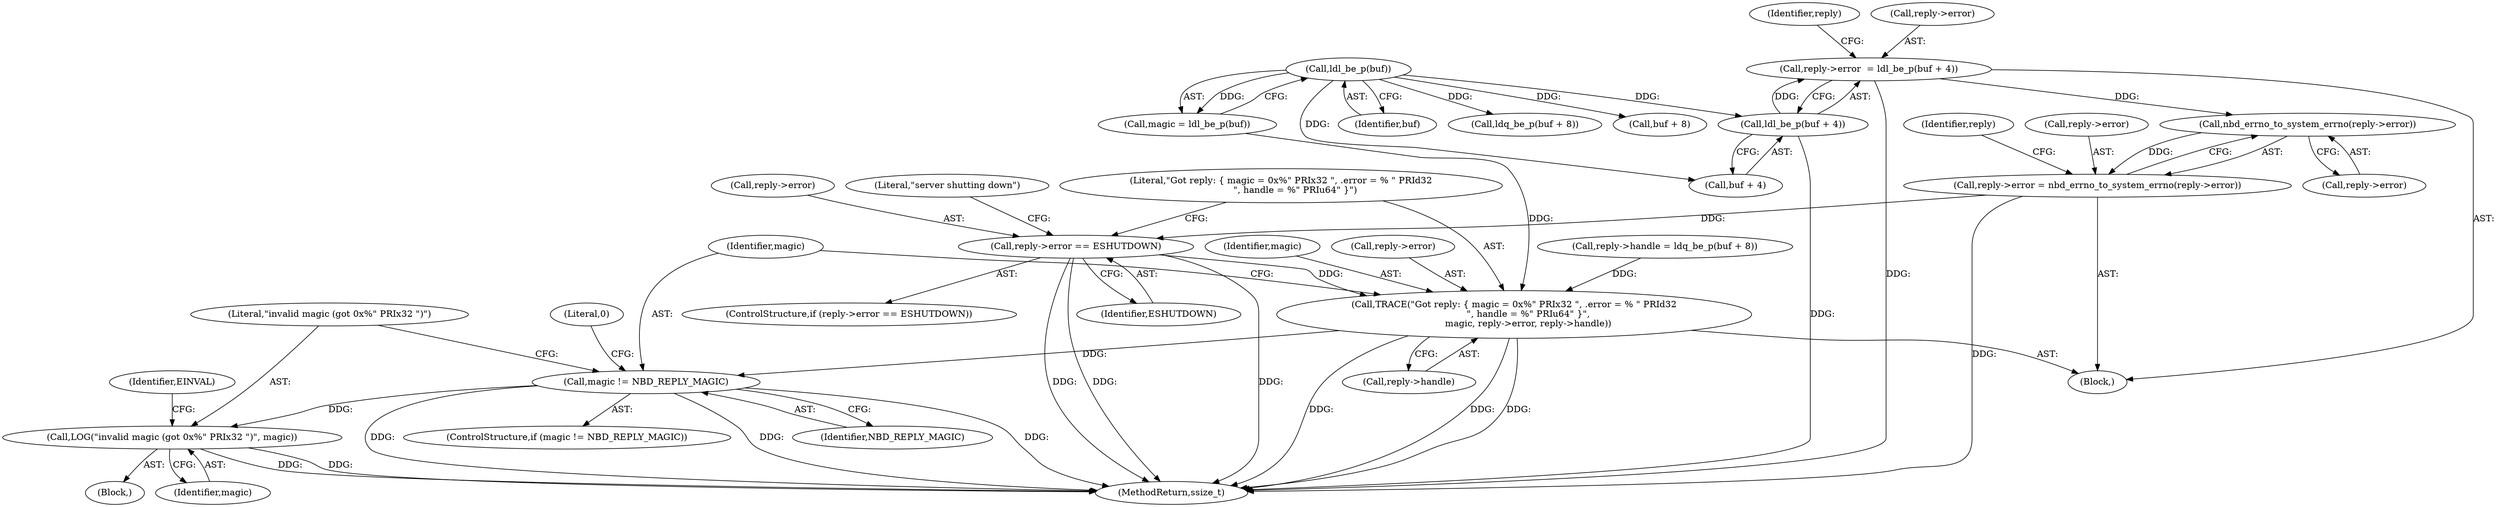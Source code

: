 digraph "0_qemu_ff82911cd3f69f028f2537825c9720ff78bc3f19_0@API" {
"1000158" [label="(Call,nbd_errno_to_system_errno(reply->error))"];
"1000138" [label="(Call,reply->error  = ldl_be_p(buf + 4))"];
"1000142" [label="(Call,ldl_be_p(buf + 4))"];
"1000136" [label="(Call,ldl_be_p(buf))"];
"1000154" [label="(Call,reply->error = nbd_errno_to_system_errno(reply->error))"];
"1000163" [label="(Call,reply->error == ESHUTDOWN)"];
"1000174" [label="(Call,TRACE(\"Got reply: { magic = 0x%\" PRIx32 \", .error = % \" PRId32\n          \", handle = %\" PRIu64\" }\",\n          magic, reply->error, reply->handle))"];
"1000184" [label="(Call,magic != NBD_REPLY_MAGIC)"];
"1000188" [label="(Call,LOG(\"invalid magic (got 0x%\" PRIx32 \")\", magic))"];
"1000105" [label="(Block,)"];
"1000164" [label="(Call,reply->error)"];
"1000185" [label="(Identifier,magic)"];
"1000163" [label="(Call,reply->error == ESHUTDOWN)"];
"1000184" [label="(Call,magic != NBD_REPLY_MAGIC)"];
"1000138" [label="(Call,reply->error  = ldl_be_p(buf + 4))"];
"1000159" [label="(Call,reply->error)"];
"1000142" [label="(Call,ldl_be_p(buf + 4))"];
"1000188" [label="(Call,LOG(\"invalid magic (got 0x%\" PRIx32 \")\", magic))"];
"1000183" [label="(ControlStructure,if (magic != NBD_REPLY_MAGIC))"];
"1000180" [label="(Call,reply->handle)"];
"1000186" [label="(Identifier,NBD_REPLY_MAGIC)"];
"1000190" [label="(Identifier,magic)"];
"1000187" [label="(Block,)"];
"1000134" [label="(Call,magic = ldl_be_p(buf))"];
"1000158" [label="(Call,nbd_errno_to_system_errno(reply->error))"];
"1000151" [label="(Call,buf + 8)"];
"1000176" [label="(Identifier,magic)"];
"1000150" [label="(Call,ldq_be_p(buf + 8))"];
"1000162" [label="(ControlStructure,if (reply->error == ESHUTDOWN))"];
"1000165" [label="(Identifier,reply)"];
"1000143" [label="(Call,buf + 4)"];
"1000154" [label="(Call,reply->error = nbd_errno_to_system_errno(reply->error))"];
"1000148" [label="(Identifier,reply)"];
"1000167" [label="(Identifier,ESHUTDOWN)"];
"1000170" [label="(Literal,\"server shutting down\")"];
"1000193" [label="(Identifier,EINVAL)"];
"1000174" [label="(Call,TRACE(\"Got reply: { magic = 0x%\" PRIx32 \", .error = % \" PRId32\n          \", handle = %\" PRIu64\" }\",\n          magic, reply->error, reply->handle))"];
"1000196" [label="(MethodReturn,ssize_t)"];
"1000177" [label="(Call,reply->error)"];
"1000139" [label="(Call,reply->error)"];
"1000175" [label="(Literal,\"Got reply: { magic = 0x%\" PRIx32 \", .error = % \" PRId32\n          \", handle = %\" PRIu64\" }\")"];
"1000146" [label="(Call,reply->handle = ldq_be_p(buf + 8))"];
"1000189" [label="(Literal,\"invalid magic (got 0x%\" PRIx32 \")\")"];
"1000137" [label="(Identifier,buf)"];
"1000195" [label="(Literal,0)"];
"1000136" [label="(Call,ldl_be_p(buf))"];
"1000155" [label="(Call,reply->error)"];
"1000158" -> "1000154"  [label="AST: "];
"1000158" -> "1000159"  [label="CFG: "];
"1000159" -> "1000158"  [label="AST: "];
"1000154" -> "1000158"  [label="CFG: "];
"1000158" -> "1000154"  [label="DDG: "];
"1000138" -> "1000158"  [label="DDG: "];
"1000138" -> "1000105"  [label="AST: "];
"1000138" -> "1000142"  [label="CFG: "];
"1000139" -> "1000138"  [label="AST: "];
"1000142" -> "1000138"  [label="AST: "];
"1000148" -> "1000138"  [label="CFG: "];
"1000138" -> "1000196"  [label="DDG: "];
"1000142" -> "1000138"  [label="DDG: "];
"1000142" -> "1000143"  [label="CFG: "];
"1000143" -> "1000142"  [label="AST: "];
"1000142" -> "1000196"  [label="DDG: "];
"1000136" -> "1000142"  [label="DDG: "];
"1000136" -> "1000134"  [label="AST: "];
"1000136" -> "1000137"  [label="CFG: "];
"1000137" -> "1000136"  [label="AST: "];
"1000134" -> "1000136"  [label="CFG: "];
"1000136" -> "1000134"  [label="DDG: "];
"1000136" -> "1000143"  [label="DDG: "];
"1000136" -> "1000150"  [label="DDG: "];
"1000136" -> "1000151"  [label="DDG: "];
"1000154" -> "1000105"  [label="AST: "];
"1000155" -> "1000154"  [label="AST: "];
"1000165" -> "1000154"  [label="CFG: "];
"1000154" -> "1000196"  [label="DDG: "];
"1000154" -> "1000163"  [label="DDG: "];
"1000163" -> "1000162"  [label="AST: "];
"1000163" -> "1000167"  [label="CFG: "];
"1000164" -> "1000163"  [label="AST: "];
"1000167" -> "1000163"  [label="AST: "];
"1000170" -> "1000163"  [label="CFG: "];
"1000175" -> "1000163"  [label="CFG: "];
"1000163" -> "1000196"  [label="DDG: "];
"1000163" -> "1000196"  [label="DDG: "];
"1000163" -> "1000196"  [label="DDG: "];
"1000163" -> "1000174"  [label="DDG: "];
"1000174" -> "1000105"  [label="AST: "];
"1000174" -> "1000180"  [label="CFG: "];
"1000175" -> "1000174"  [label="AST: "];
"1000176" -> "1000174"  [label="AST: "];
"1000177" -> "1000174"  [label="AST: "];
"1000180" -> "1000174"  [label="AST: "];
"1000185" -> "1000174"  [label="CFG: "];
"1000174" -> "1000196"  [label="DDG: "];
"1000174" -> "1000196"  [label="DDG: "];
"1000174" -> "1000196"  [label="DDG: "];
"1000134" -> "1000174"  [label="DDG: "];
"1000146" -> "1000174"  [label="DDG: "];
"1000174" -> "1000184"  [label="DDG: "];
"1000184" -> "1000183"  [label="AST: "];
"1000184" -> "1000186"  [label="CFG: "];
"1000185" -> "1000184"  [label="AST: "];
"1000186" -> "1000184"  [label="AST: "];
"1000189" -> "1000184"  [label="CFG: "];
"1000195" -> "1000184"  [label="CFG: "];
"1000184" -> "1000196"  [label="DDG: "];
"1000184" -> "1000196"  [label="DDG: "];
"1000184" -> "1000196"  [label="DDG: "];
"1000184" -> "1000188"  [label="DDG: "];
"1000188" -> "1000187"  [label="AST: "];
"1000188" -> "1000190"  [label="CFG: "];
"1000189" -> "1000188"  [label="AST: "];
"1000190" -> "1000188"  [label="AST: "];
"1000193" -> "1000188"  [label="CFG: "];
"1000188" -> "1000196"  [label="DDG: "];
"1000188" -> "1000196"  [label="DDG: "];
}
